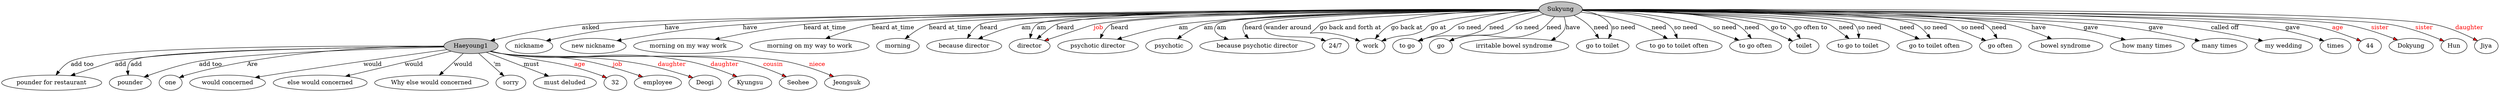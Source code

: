// The Round Table
digraph {
	0 [label=Haeyoung1 fillcolor=gray style=filled]
	1 [label="pounder for restaurant"]
	0 -> 1 [label="add too"]
	2 [label=pounder]
	0 -> 2 [label=add]
	0 -> 1 [label=add]
	0 -> 2 [label="add too"]
	3 [label=one]
	0 -> 3 [label=Are]
	4 [label="would concerned"]
	0 -> 4 [label=would]
	5 [label="else would concerned"]
	0 -> 5 [label=would]
	6 [label="Why else would concerned"]
	0 -> 6 [label=would]
	7 [label=sorry]
	0 -> 7 [label="'m"]
	8 [label="must deluded"]
	0 -> 8 [label=must]
	9 [label=32]
	0 -> 9 [label=age fillcolor=red fontcolor=red style=filled]
	10 [label=employee]
	0 -> 10 [label=job fillcolor=red fontcolor=red style=filled]
	11 [label=Deogi]
	0 -> 11 [label=daughter fillcolor=red fontcolor=red style=filled]
	12 [label=Kyungsu]
	0 -> 12 [label=daughter fillcolor=red fontcolor=red style=filled]
	13 [label=Seohee]
	0 -> 13 [label=cousin fillcolor=red fontcolor=red style=filled]
	14 [label=Jeongsuk]
	0 -> 14 [label=niece fillcolor=red fontcolor=red style=filled]
	15 [label=Sukyung fillcolor=gray style=filled]
	16 [label=nickname]
	15 -> 16 [label=have]
	17 [label="new nickname"]
	15 -> 17 [label=have]
	18 [label="morning on my way work"]
	15 -> 18 [label="heard at_time"]
	19 [label="morning on my way to work"]
	15 -> 19 [label="heard at_time"]
	20 [label=morning]
	15 -> 20 [label="heard at_time"]
	21 [label="because director"]
	15 -> 21 [label=heard]
	15 -> 21 [label=am]
	22 [label=director]
	15 -> 22 [label=am]
	23 [label="psychotic director"]
	15 -> 23 [label=heard]
	15 -> 23 [label=am]
	24 [label=psychotic]
	15 -> 24 [label=am]
	15 -> 22 [label=heard]
	25 [label="because psychotic director"]
	15 -> 25 [label=am]
	15 -> 25 [label=heard]
	15 -> 0 [label=asked]
	26 [label="24/7"]
	15 -> 26 [label="wander around"]
	27 [label=work]
	15 -> 27 [label="go back and forth at"]
	15 -> 27 [label="go back at"]
	15 -> 27 [label="go at"]
	28 [label="to go"]
	15 -> 28 [label="so need"]
	29 [label=go]
	15 -> 29 [label="so need"]
	30 [label="irritable bowel syndrome"]
	15 -> 30 [label=have]
	31 [label="go to toilet"]
	15 -> 31 [label=need]
	15 -> 31 [label="so need"]
	32 [label="to go to toilet often"]
	15 -> 32 [label=need]
	15 -> 29 [label=need]
	33 [label="to go often"]
	15 -> 33 [label="so need"]
	34 [label=toilet]
	15 -> 34 [label="go to"]
	15 -> 28 [label=need]
	35 [label="to go to toilet"]
	15 -> 35 [label=need]
	15 -> 35 [label="so need"]
	36 [label="go to toilet often"]
	15 -> 36 [label=need]
	15 -> 33 [label=need]
	15 -> 34 [label="go often to"]
	15 -> 36 [label="so need"]
	37 [label="go often"]
	15 -> 37 [label="so need"]
	38 [label="bowel syndrome"]
	15 -> 38 [label=have]
	15 -> 32 [label="so need"]
	15 -> 37 [label=need]
	39 [label="how many times"]
	15 -> 39 [label=gave]
	40 [label="many times"]
	15 -> 40 [label=gave]
	41 [label="my wedding"]
	15 -> 41 [label="called off"]
	42 [label=times]
	15 -> 42 [label=gave]
	43 [label=44]
	15 -> 43 [label=age fillcolor=red fontcolor=red style=filled]
	15 -> 22 [label=job fillcolor=red fontcolor=red style=filled]
	44 [label=Dokyung]
	15 -> 44 [label=sister fillcolor=red fontcolor=red style=filled]
	45 [label=Hun]
	15 -> 45 [label=sister fillcolor=red fontcolor=red style=filled]
	46 [label=Jiya]
	15 -> 46 [label=daughter fillcolor=red fontcolor=red style=filled]
}
